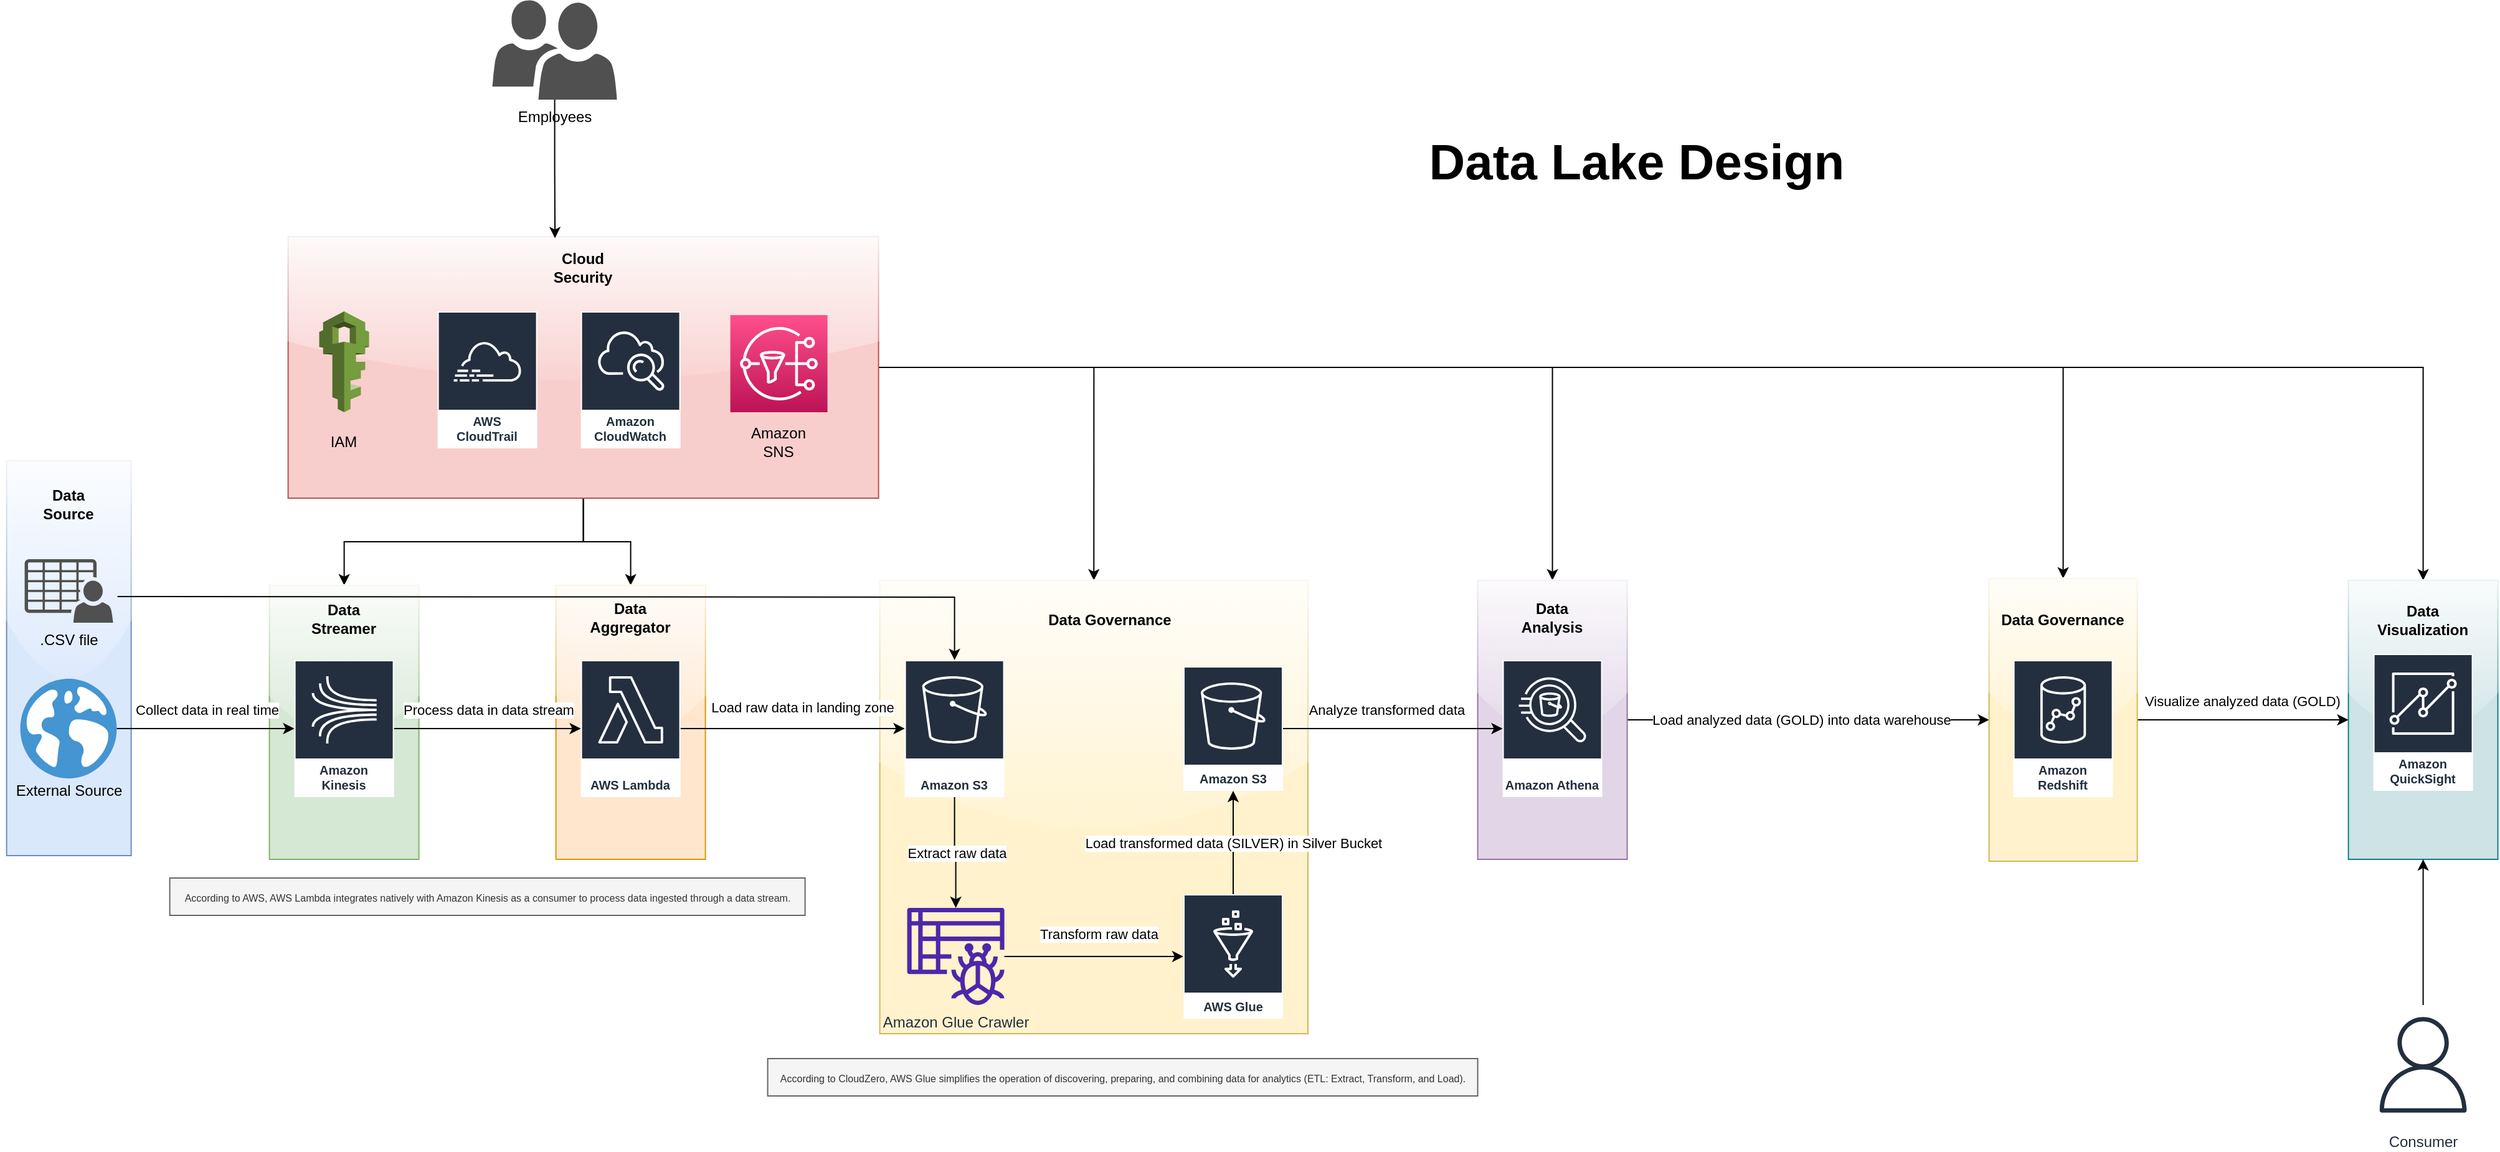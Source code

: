 <mxfile version="21.1.1" type="device" pages="2">
  <diagram id="YIPa2errtSvZ_nfrXcX-" name="Page-1">
    <mxGraphModel dx="1764" dy="1091" grid="1" gridSize="10" guides="1" tooltips="1" connect="1" arrows="1" fold="1" page="1" pageScale="1" pageWidth="1100" pageHeight="1700" background="none" math="0" shadow="0">
      <root>
        <mxCell id="0" />
        <mxCell id="1" parent="0" />
        <mxCell id="qylB5J43ioJ6EzCwsVwd-26" style="edgeStyle=orthogonalEdgeStyle;rounded=0;orthogonalLoop=1;jettySize=auto;html=1;entryX=0.5;entryY=0;entryDx=0;entryDy=0;" parent="1" source="qylB5J43ioJ6EzCwsVwd-24" target="qylB5J43ioJ6EzCwsVwd-4" edge="1">
          <mxGeometry relative="1" as="geometry" />
        </mxCell>
        <mxCell id="qylB5J43ioJ6EzCwsVwd-27" style="edgeStyle=orthogonalEdgeStyle;rounded=0;orthogonalLoop=1;jettySize=auto;html=1;entryX=0.5;entryY=0;entryDx=0;entryDy=0;" parent="1" source="qylB5J43ioJ6EzCwsVwd-24" target="qylB5J43ioJ6EzCwsVwd-2" edge="1">
          <mxGeometry relative="1" as="geometry" />
        </mxCell>
        <mxCell id="qylB5J43ioJ6EzCwsVwd-28" style="edgeStyle=orthogonalEdgeStyle;rounded=0;orthogonalLoop=1;jettySize=auto;html=1;exitX=1;exitY=0.5;exitDx=0;exitDy=0;entryX=0.5;entryY=0;entryDx=0;entryDy=0;" parent="1" source="qylB5J43ioJ6EzCwsVwd-24" target="qylB5J43ioJ6EzCwsVwd-16" edge="1">
          <mxGeometry relative="1" as="geometry" />
        </mxCell>
        <mxCell id="qylB5J43ioJ6EzCwsVwd-29" style="edgeStyle=orthogonalEdgeStyle;rounded=0;orthogonalLoop=1;jettySize=auto;html=1;exitX=1;exitY=0.5;exitDx=0;exitDy=0;entryX=0.5;entryY=0;entryDx=0;entryDy=0;" parent="1" source="qylB5J43ioJ6EzCwsVwd-24" target="qylB5J43ioJ6EzCwsVwd-18" edge="1">
          <mxGeometry relative="1" as="geometry" />
        </mxCell>
        <mxCell id="qylB5J43ioJ6EzCwsVwd-30" style="edgeStyle=orthogonalEdgeStyle;rounded=0;orthogonalLoop=1;jettySize=auto;html=1;exitX=1;exitY=0.5;exitDx=0;exitDy=0;entryX=0.5;entryY=0;entryDx=0;entryDy=0;" parent="1" source="qylB5J43ioJ6EzCwsVwd-24" target="qylB5J43ioJ6EzCwsVwd-20" edge="1">
          <mxGeometry relative="1" as="geometry" />
        </mxCell>
        <mxCell id="M2bKCPdlgEuILwGiyvzk-17" style="edgeStyle=orthogonalEdgeStyle;rounded=0;orthogonalLoop=1;jettySize=auto;html=1;exitX=1;exitY=0.5;exitDx=0;exitDy=0;entryX=0.5;entryY=0;entryDx=0;entryDy=0;" edge="1" parent="1" source="qylB5J43ioJ6EzCwsVwd-24" target="M2bKCPdlgEuILwGiyvzk-15">
          <mxGeometry relative="1" as="geometry" />
        </mxCell>
        <mxCell id="qylB5J43ioJ6EzCwsVwd-24" value="" style="rounded=0;whiteSpace=wrap;html=1;fillColor=#f8cecc;strokeColor=#b85450;glass=1;" parent="1" vertex="1">
          <mxGeometry x="341.3" y="460" width="474" height="210" as="geometry" />
        </mxCell>
        <mxCell id="qylB5J43ioJ6EzCwsVwd-20" value="" style="rounded=0;whiteSpace=wrap;html=1;fillColor=#CDE3E6;strokeColor=#0e8088;glass=1;" parent="1" vertex="1">
          <mxGeometry x="1995.3" y="736" width="120" height="224" as="geometry" />
        </mxCell>
        <mxCell id="M2bKCPdlgEuILwGiyvzk-19" style="edgeStyle=orthogonalEdgeStyle;rounded=0;orthogonalLoop=1;jettySize=auto;html=1;entryX=0;entryY=0.5;entryDx=0;entryDy=0;exitX=1;exitY=0.5;exitDx=0;exitDy=0;" edge="1" parent="1" source="qylB5J43ioJ6EzCwsVwd-18" target="M2bKCPdlgEuILwGiyvzk-15">
          <mxGeometry relative="1" as="geometry">
            <mxPoint x="1475.3" y="750" as="sourcePoint" />
          </mxGeometry>
        </mxCell>
        <mxCell id="M2bKCPdlgEuILwGiyvzk-20" value="Load analyzed data (GOLD) into data warehouse" style="edgeLabel;html=1;align=center;verticalAlign=middle;resizable=0;points=[];" vertex="1" connectable="0" parent="M2bKCPdlgEuILwGiyvzk-19">
          <mxGeometry x="-0.161" y="1" relative="1" as="geometry">
            <mxPoint x="17" y="1" as="offset" />
          </mxGeometry>
        </mxCell>
        <mxCell id="qylB5J43ioJ6EzCwsVwd-18" value="" style="rounded=0;whiteSpace=wrap;html=1;fillColor=#e1d5e7;strokeColor=#9673a6;glass=1;" parent="1" vertex="1">
          <mxGeometry x="1296.3" y="736" width="120" height="224" as="geometry" />
        </mxCell>
        <mxCell id="qylB5J43ioJ6EzCwsVwd-16" value="" style="rounded=0;whiteSpace=wrap;html=1;fillColor=#fff2cc;strokeColor=#d6b656;glass=1;" parent="1" vertex="1">
          <mxGeometry x="816.3" y="736" width="343.7" height="364" as="geometry" />
        </mxCell>
        <mxCell id="qylB5J43ioJ6EzCwsVwd-2" value="" style="rounded=0;whiteSpace=wrap;html=1;fillColor=#ffe6cc;strokeColor=#d79b00;glass=1;" parent="1" vertex="1">
          <mxGeometry x="556.3" y="740" width="120" height="220" as="geometry" />
        </mxCell>
        <mxCell id="qylB5J43ioJ6EzCwsVwd-4" value="" style="rounded=0;whiteSpace=wrap;html=1;fillColor=#d5e8d4;strokeColor=#82b366;glass=1;" parent="1" vertex="1">
          <mxGeometry x="326.3" y="740" width="120" height="220" as="geometry" />
        </mxCell>
        <mxCell id="qylB5J43ioJ6EzCwsVwd-6" value="" style="rounded=0;whiteSpace=wrap;html=1;glass=1;fillColor=#dae8fc;strokeColor=#6c8ebf;" parent="1" vertex="1">
          <mxGeometry x="115.3" y="640" width="100" height="317" as="geometry" />
        </mxCell>
        <mxCell id="02lZLyMtl6aPGszSBePG-54" style="edgeStyle=orthogonalEdgeStyle;rounded=0;orthogonalLoop=1;jettySize=auto;html=1;" parent="1" source="AV6chdXFAvIHWM2sQgtt-2" target="02lZLyMtl6aPGszSBePG-11" edge="1">
          <mxGeometry relative="1" as="geometry" />
        </mxCell>
        <mxCell id="02lZLyMtl6aPGszSBePG-55" value="Extract raw data" style="edgeLabel;html=1;align=center;verticalAlign=middle;resizable=0;points=[];" parent="02lZLyMtl6aPGszSBePG-54" vertex="1" connectable="0">
          <mxGeometry x="0.127" y="4" relative="1" as="geometry">
            <mxPoint x="-4" y="-5" as="offset" />
          </mxGeometry>
        </mxCell>
        <mxCell id="AV6chdXFAvIHWM2sQgtt-2" value="Amazon S3" style="sketch=0;outlineConnect=0;fontColor=#232F3E;gradientColor=none;strokeColor=#ffffff;fillColor=#232F3E;dashed=0;verticalLabelPosition=middle;verticalAlign=bottom;align=center;html=1;whiteSpace=wrap;fontSize=10;fontStyle=1;spacing=3;shape=mxgraph.aws4.productIcon;prIcon=mxgraph.aws4.s3;fontFamily=Helvetica;" parent="1" vertex="1">
          <mxGeometry x="836.3" y="800" width="80" height="110" as="geometry" />
        </mxCell>
        <mxCell id="02lZLyMtl6aPGszSBePG-40" style="edgeStyle=orthogonalEdgeStyle;rounded=0;orthogonalLoop=1;jettySize=auto;html=1;" parent="1" source="02lZLyMtl6aPGszSBePG-51" target="02lZLyMtl6aPGszSBePG-44" edge="1">
          <mxGeometry relative="1" as="geometry">
            <mxPoint x="215.3" y="841.5" as="sourcePoint" />
            <mxPoint x="396.3" y="841" as="targetPoint" />
          </mxGeometry>
        </mxCell>
        <mxCell id="02lZLyMtl6aPGszSBePG-41" value="Collect data in real time" style="edgeLabel;html=1;align=center;verticalAlign=middle;resizable=0;points=[];labelBackgroundColor=default;" parent="02lZLyMtl6aPGszSBePG-40" vertex="1" connectable="0">
          <mxGeometry x="-0.306" relative="1" as="geometry">
            <mxPoint x="23" y="-15" as="offset" />
          </mxGeometry>
        </mxCell>
        <mxCell id="02lZLyMtl6aPGszSBePG-2" value="External Source" style="text;html=1;align=center;verticalAlign=middle;resizable=0;points=[];autosize=1;strokeColor=none;fillColor=none;" parent="1" vertex="1">
          <mxGeometry x="110" y="890" width="110" height="30" as="geometry" />
        </mxCell>
        <mxCell id="02lZLyMtl6aPGszSBePG-20" value="" style="edgeStyle=orthogonalEdgeStyle;rounded=0;orthogonalLoop=1;jettySize=auto;html=1;" parent="1" source="02lZLyMtl6aPGszSBePG-11" target="02lZLyMtl6aPGszSBePG-15" edge="1">
          <mxGeometry relative="1" as="geometry">
            <mxPoint x="1313.3" y="969" as="targetPoint" />
          </mxGeometry>
        </mxCell>
        <mxCell id="02lZLyMtl6aPGszSBePG-56" value="Transform raw data" style="edgeLabel;html=1;align=center;verticalAlign=middle;resizable=0;points=[];" parent="02lZLyMtl6aPGszSBePG-20" vertex="1" connectable="0">
          <mxGeometry x="-0.271" y="-1" relative="1" as="geometry">
            <mxPoint x="23" y="-19" as="offset" />
          </mxGeometry>
        </mxCell>
        <mxCell id="02lZLyMtl6aPGszSBePG-11" value="Amazon Glue Crawler" style="sketch=0;outlineConnect=0;fontColor=#232F3E;gradientColor=none;fillColor=#4D27AA;strokeColor=none;dashed=0;verticalLabelPosition=bottom;verticalAlign=top;align=center;html=1;fontSize=12;fontStyle=0;aspect=fixed;pointerEvents=1;shape=mxgraph.aws4.glue_crawlers;" parent="1" vertex="1">
          <mxGeometry x="838.3" y="999" width="78" height="78" as="geometry" />
        </mxCell>
        <mxCell id="02lZLyMtl6aPGszSBePG-57" value="Load transformed data (SILVER) in Silver Bucket" style="edgeStyle=orthogonalEdgeStyle;rounded=0;orthogonalLoop=1;jettySize=auto;html=1;" parent="1" source="02lZLyMtl6aPGszSBePG-15" target="M2bKCPdlgEuILwGiyvzk-14" edge="1">
          <mxGeometry relative="1" as="geometry">
            <mxPoint x="1126.3" y="910" as="targetPoint" />
          </mxGeometry>
        </mxCell>
        <mxCell id="02lZLyMtl6aPGszSBePG-15" value="AWS Glue" style="sketch=0;outlineConnect=0;fontColor=#232F3E;gradientColor=none;strokeColor=#ffffff;fillColor=#232F3E;dashed=0;verticalLabelPosition=middle;verticalAlign=bottom;align=center;html=1;whiteSpace=wrap;fontSize=10;fontStyle=1;spacing=3;shape=mxgraph.aws4.productIcon;prIcon=mxgraph.aws4.glue;" parent="1" vertex="1">
          <mxGeometry x="1060" y="988" width="80" height="100" as="geometry" />
        </mxCell>
        <mxCell id="02lZLyMtl6aPGszSBePG-60" style="edgeStyle=orthogonalEdgeStyle;rounded=0;orthogonalLoop=1;jettySize=auto;html=1;exitX=1;exitY=0.5;exitDx=0;exitDy=0;entryX=0;entryY=0.5;entryDx=0;entryDy=0;" parent="1" source="M2bKCPdlgEuILwGiyvzk-15" target="qylB5J43ioJ6EzCwsVwd-20" edge="1">
          <mxGeometry relative="1" as="geometry">
            <mxPoint x="1545.3" y="855" as="sourcePoint" />
            <mxPoint x="1985.3" y="855" as="targetPoint" />
          </mxGeometry>
        </mxCell>
        <mxCell id="02lZLyMtl6aPGszSBePG-61" value="Visualize analyzed data (GOLD)" style="edgeLabel;html=1;align=center;verticalAlign=middle;resizable=0;points=[];" parent="02lZLyMtl6aPGszSBePG-60" vertex="1" connectable="0">
          <mxGeometry x="-0.158" y="3" relative="1" as="geometry">
            <mxPoint x="12" y="-12" as="offset" />
          </mxGeometry>
        </mxCell>
        <mxCell id="02lZLyMtl6aPGszSBePG-17" value="Amazon Athena" style="sketch=0;outlineConnect=0;fontColor=#232F3E;gradientColor=none;strokeColor=#ffffff;fillColor=#232F3E;dashed=0;verticalLabelPosition=middle;verticalAlign=bottom;align=center;html=1;whiteSpace=wrap;fontSize=10;fontStyle=1;spacing=3;shape=mxgraph.aws4.productIcon;prIcon=mxgraph.aws4.athena;" parent="1" vertex="1">
          <mxGeometry x="1316.3" y="800" width="80" height="110" as="geometry" />
        </mxCell>
        <mxCell id="02lZLyMtl6aPGszSBePG-21" value="Amazon QuickSight" style="sketch=0;outlineConnect=0;fontColor=#232F3E;gradientColor=none;strokeColor=#ffffff;fillColor=#232F3E;dashed=0;verticalLabelPosition=middle;verticalAlign=bottom;align=center;html=1;whiteSpace=wrap;fontSize=10;fontStyle=1;spacing=3;shape=mxgraph.aws4.productIcon;prIcon=mxgraph.aws4.quicksight;" parent="1" vertex="1">
          <mxGeometry x="2015.3" y="795" width="80" height="110" as="geometry" />
        </mxCell>
        <mxCell id="02lZLyMtl6aPGszSBePG-58" style="edgeStyle=orthogonalEdgeStyle;rounded=0;orthogonalLoop=1;jettySize=auto;html=1;" parent="1" source="M2bKCPdlgEuILwGiyvzk-14" target="02lZLyMtl6aPGszSBePG-17" edge="1">
          <mxGeometry relative="1" as="geometry">
            <mxPoint x="1165.3" y="855" as="sourcePoint" />
          </mxGeometry>
        </mxCell>
        <mxCell id="02lZLyMtl6aPGszSBePG-59" value="Analyze transformed data" style="edgeLabel;html=1;align=center;verticalAlign=middle;resizable=0;points=[];" parent="02lZLyMtl6aPGszSBePG-58" vertex="1" connectable="0">
          <mxGeometry x="-0.23" y="5" relative="1" as="geometry">
            <mxPoint x="15" y="-10" as="offset" />
          </mxGeometry>
        </mxCell>
        <mxCell id="02lZLyMtl6aPGszSBePG-27" value="AWS&#xa;CloudTrail" style="sketch=0;outlineConnect=0;fontColor=#232F3E;gradientColor=none;strokeColor=#ffffff;fillColor=#232F3E;dashed=0;verticalLabelPosition=middle;verticalAlign=bottom;align=center;html=1;whiteSpace=wrap;fontSize=10;fontStyle=1;spacing=3;shape=mxgraph.aws4.productIcon;prIcon=mxgraph.aws4.cloudtrail;" parent="1" vertex="1">
          <mxGeometry x="461.3" y="520" width="80" height="110" as="geometry" />
        </mxCell>
        <mxCell id="02lZLyMtl6aPGszSBePG-28" value="" style="outlineConnect=0;dashed=0;verticalLabelPosition=bottom;verticalAlign=top;align=center;html=1;shape=mxgraph.aws3.iam;fillColor=#759C3E;gradientColor=none;" parent="1" vertex="1">
          <mxGeometry x="366.3" y="520" width="40" height="81" as="geometry" />
        </mxCell>
        <mxCell id="02lZLyMtl6aPGszSBePG-47" style="edgeStyle=orthogonalEdgeStyle;rounded=0;orthogonalLoop=1;jettySize=auto;html=1;" parent="1" source="02lZLyMtl6aPGszSBePG-44" target="02lZLyMtl6aPGszSBePG-46" edge="1">
          <mxGeometry relative="1" as="geometry" />
        </mxCell>
        <mxCell id="02lZLyMtl6aPGszSBePG-48" value="Process data in data stream" style="edgeLabel;html=1;align=center;verticalAlign=middle;resizable=0;points=[];labelBackgroundColor=default;" parent="02lZLyMtl6aPGszSBePG-47" vertex="1" connectable="0">
          <mxGeometry x="-0.282" y="4" relative="1" as="geometry">
            <mxPoint x="21" y="-11" as="offset" />
          </mxGeometry>
        </mxCell>
        <mxCell id="02lZLyMtl6aPGszSBePG-44" value="Amazon Kinesis" style="sketch=0;outlineConnect=0;fontColor=#232F3E;gradientColor=none;strokeColor=#ffffff;fillColor=#232F3E;dashed=0;verticalLabelPosition=middle;verticalAlign=bottom;align=center;html=1;whiteSpace=wrap;fontSize=10;fontStyle=1;spacing=3;shape=mxgraph.aws4.productIcon;prIcon=mxgraph.aws4.kinesis;" parent="1" vertex="1">
          <mxGeometry x="346.3" y="800" width="80" height="110" as="geometry" />
        </mxCell>
        <mxCell id="qylB5J43ioJ6EzCwsVwd-13" style="edgeStyle=orthogonalEdgeStyle;rounded=0;orthogonalLoop=1;jettySize=auto;html=1;" parent="1" source="02lZLyMtl6aPGszSBePG-46" target="AV6chdXFAvIHWM2sQgtt-2" edge="1">
          <mxGeometry relative="1" as="geometry" />
        </mxCell>
        <mxCell id="02lZLyMtl6aPGszSBePG-46" value="AWS Lambda" style="sketch=0;outlineConnect=0;fontColor=#232F3E;gradientColor=none;strokeColor=#ffffff;fillColor=#232F3E;dashed=0;verticalLabelPosition=middle;verticalAlign=bottom;align=center;html=1;whiteSpace=wrap;fontSize=10;fontStyle=1;spacing=3;shape=mxgraph.aws4.productIcon;prIcon=mxgraph.aws4.lambda;" parent="1" vertex="1">
          <mxGeometry x="576.3" y="800" width="80" height="110" as="geometry" />
        </mxCell>
        <mxCell id="02lZLyMtl6aPGszSBePG-49" value="&lt;font style=&quot;font-size: 8px;&quot;&gt;According to AWS, AWS Lambda integrates natively with Amazon Kinesis as a consumer to process data ingested through a data stream.&lt;/font&gt;" style="text;html=1;align=center;verticalAlign=middle;resizable=0;points=[];autosize=1;fillColor=#f5f5f5;fontColor=#333333;strokeColor=#666666;" parent="1" vertex="1">
          <mxGeometry x="246.3" y="975" width="510" height="30" as="geometry" />
        </mxCell>
        <mxCell id="02lZLyMtl6aPGszSBePG-51" value="" style="shadow=0;dashed=0;html=1;strokeColor=none;fillColor=#4495D1;labelPosition=center;verticalLabelPosition=bottom;verticalAlign=top;align=center;outlineConnect=0;shape=mxgraph.veeam.globe;" parent="1" vertex="1">
          <mxGeometry x="126.3" y="815" width="77.4" height="80" as="geometry" />
        </mxCell>
        <mxCell id="02lZLyMtl6aPGszSBePG-62" value="Amazon CloudWatch" style="sketch=0;outlineConnect=0;fontColor=#232F3E;gradientColor=none;strokeColor=#ffffff;fillColor=#232F3E;dashed=0;verticalLabelPosition=middle;verticalAlign=bottom;align=center;html=1;whiteSpace=wrap;fontSize=10;fontStyle=1;spacing=3;shape=mxgraph.aws4.productIcon;prIcon=mxgraph.aws4.cloudwatch;" parent="1" vertex="1">
          <mxGeometry x="576.3" y="520" width="80" height="110" as="geometry" />
        </mxCell>
        <mxCell id="02lZLyMtl6aPGszSBePG-63" value="" style="sketch=0;points=[[0,0,0],[0.25,0,0],[0.5,0,0],[0.75,0,0],[1,0,0],[0,1,0],[0.25,1,0],[0.5,1,0],[0.75,1,0],[1,1,0],[0,0.25,0],[0,0.5,0],[0,0.75,0],[1,0.25,0],[1,0.5,0],[1,0.75,0]];outlineConnect=0;fontColor=#232F3E;gradientColor=#FF4F8B;gradientDirection=north;fillColor=#BC1356;strokeColor=#ffffff;dashed=0;verticalLabelPosition=bottom;verticalAlign=top;align=center;html=1;fontSize=12;fontStyle=0;aspect=fixed;shape=mxgraph.aws4.resourceIcon;resIcon=mxgraph.aws4.sns;" parent="1" vertex="1">
          <mxGeometry x="696.3" y="523" width="78" height="78" as="geometry" />
        </mxCell>
        <mxCell id="02lZLyMtl6aPGszSBePG-64" value="&lt;font style=&quot;font-size: 8px;&quot;&gt;According to CloudZero, AWS Glue simplifies the operation of discovering, preparing, and combining data for analytics (ETL: Extract, Transform, and Load).&lt;/font&gt;" style="text;html=1;align=center;verticalAlign=middle;resizable=0;points=[];autosize=1;fillColor=#f5f5f5;fontColor=#333333;strokeColor=#666666;" parent="1" vertex="1">
          <mxGeometry x="726.3" y="1120" width="570" height="30" as="geometry" />
        </mxCell>
        <mxCell id="qylB5J43ioJ6EzCwsVwd-7" value="&lt;b&gt;Data Source&lt;/b&gt;" style="text;html=1;strokeColor=none;fillColor=none;align=center;verticalAlign=middle;whiteSpace=wrap;rounded=0;" parent="1" vertex="1">
          <mxGeometry x="135" y="660" width="60" height="30" as="geometry" />
        </mxCell>
        <mxCell id="qylB5J43ioJ6EzCwsVwd-9" value="&lt;b&gt;Data Streamer&lt;/b&gt;" style="text;html=1;strokeColor=none;fillColor=none;align=center;verticalAlign=middle;whiteSpace=wrap;rounded=0;" parent="1" vertex="1">
          <mxGeometry x="356.3" y="752" width="60" height="30" as="geometry" />
        </mxCell>
        <mxCell id="qylB5J43ioJ6EzCwsVwd-10" value="&lt;b&gt;Data Aggregator&lt;/b&gt;" style="text;html=1;strokeColor=none;fillColor=none;align=center;verticalAlign=middle;whiteSpace=wrap;rounded=0;" parent="1" vertex="1">
          <mxGeometry x="586.3" y="751" width="60" height="30" as="geometry" />
        </mxCell>
        <mxCell id="qylB5J43ioJ6EzCwsVwd-15" value="Load raw data in landing zone" style="edgeLabel;html=1;align=center;verticalAlign=middle;resizable=0;points=[];labelBackgroundColor=default;" parent="1" vertex="1" connectable="0">
          <mxGeometry x="756.298" y="840" as="geometry">
            <mxPoint x="-3" y="-2" as="offset" />
          </mxGeometry>
        </mxCell>
        <mxCell id="qylB5J43ioJ6EzCwsVwd-17" value="&lt;b&gt;Data&amp;nbsp;Governance&lt;/b&gt;" style="text;html=1;strokeColor=none;fillColor=none;align=center;verticalAlign=middle;whiteSpace=wrap;rounded=0;" parent="1" vertex="1">
          <mxGeometry x="971.3" y="753" width="60" height="30" as="geometry" />
        </mxCell>
        <mxCell id="qylB5J43ioJ6EzCwsVwd-19" value="&lt;b&gt;Data Analysis&lt;/b&gt;" style="text;html=1;strokeColor=none;fillColor=none;align=center;verticalAlign=middle;whiteSpace=wrap;rounded=0;" parent="1" vertex="1">
          <mxGeometry x="1326.3" y="751" width="60" height="30" as="geometry" />
        </mxCell>
        <mxCell id="qylB5J43ioJ6EzCwsVwd-21" value="&lt;b&gt;Data Visualization&lt;/b&gt;" style="text;html=1;strokeColor=none;fillColor=none;align=center;verticalAlign=middle;whiteSpace=wrap;rounded=0;" parent="1" vertex="1">
          <mxGeometry x="2025.3" y="753" width="60" height="30" as="geometry" />
        </mxCell>
        <mxCell id="qylB5J43ioJ6EzCwsVwd-25" value="&lt;b&gt;Cloud Security&lt;/b&gt;" style="text;html=1;strokeColor=none;fillColor=none;align=center;verticalAlign=middle;whiteSpace=wrap;rounded=0;" parent="1" vertex="1">
          <mxGeometry x="548.3" y="470" width="60" height="30" as="geometry" />
        </mxCell>
        <mxCell id="qylB5J43ioJ6EzCwsVwd-31" value="IAM" style="text;html=1;strokeColor=none;fillColor=none;align=center;verticalAlign=middle;whiteSpace=wrap;rounded=0;" parent="1" vertex="1">
          <mxGeometry x="356.3" y="610" width="60" height="30" as="geometry" />
        </mxCell>
        <mxCell id="qylB5J43ioJ6EzCwsVwd-32" value="Amazon SNS" style="text;html=1;strokeColor=none;fillColor=none;align=center;verticalAlign=middle;whiteSpace=wrap;rounded=0;" parent="1" vertex="1">
          <mxGeometry x="705.3" y="610" width="60" height="30" as="geometry" />
        </mxCell>
        <mxCell id="qylB5J43ioJ6EzCwsVwd-33" value="&lt;h1&gt;&lt;font style=&quot;font-size: 40px;&quot;&gt;Data Lake Design&lt;/font&gt;&lt;/h1&gt;" style="text;html=1;strokeColor=none;fillColor=none;spacing=5;spacingTop=-20;whiteSpace=wrap;overflow=hidden;rounded=0;align=center;" parent="1" vertex="1">
          <mxGeometry x="1202.3" y="370" width="444" height="120" as="geometry" />
        </mxCell>
        <mxCell id="M2bKCPdlgEuILwGiyvzk-2" style="edgeStyle=orthogonalEdgeStyle;rounded=0;orthogonalLoop=1;jettySize=auto;html=1;" edge="1" parent="1" source="M2bKCPdlgEuILwGiyvzk-1" target="qylB5J43ioJ6EzCwsVwd-20">
          <mxGeometry relative="1" as="geometry" />
        </mxCell>
        <mxCell id="M2bKCPdlgEuILwGiyvzk-1" value="Consumer" style="sketch=0;outlineConnect=0;fontColor=#232F3E;gradientColor=none;strokeColor=#232F3E;fillColor=#ffffff;dashed=0;verticalLabelPosition=bottom;verticalAlign=top;align=center;html=1;fontSize=12;fontStyle=0;aspect=fixed;shape=mxgraph.aws4.resourceIcon;resIcon=mxgraph.aws4.user;" vertex="1" parent="1">
          <mxGeometry x="2007.3" y="1077" width="96" height="96" as="geometry" />
        </mxCell>
        <mxCell id="M2bKCPdlgEuILwGiyvzk-4" style="edgeStyle=orthogonalEdgeStyle;rounded=0;orthogonalLoop=1;jettySize=auto;html=1;exitX=0.5;exitY=1;exitDx=0;exitDy=0;exitPerimeter=0;entryX=0.452;entryY=0.006;entryDx=0;entryDy=0;entryPerimeter=0;" edge="1" parent="1" source="M2bKCPdlgEuILwGiyvzk-3" target="qylB5J43ioJ6EzCwsVwd-24">
          <mxGeometry relative="1" as="geometry" />
        </mxCell>
        <mxCell id="M2bKCPdlgEuILwGiyvzk-3" value="Employees" style="sketch=0;pointerEvents=1;shadow=0;dashed=0;html=1;strokeColor=none;labelPosition=center;verticalLabelPosition=bottom;verticalAlign=top;align=center;fillColor=#505050;shape=mxgraph.mscae.intune.user_group" vertex="1" parent="1">
          <mxGeometry x="505.3" y="270" width="100" height="80" as="geometry" />
        </mxCell>
        <mxCell id="M2bKCPdlgEuILwGiyvzk-7" style="edgeStyle=orthogonalEdgeStyle;rounded=0;orthogonalLoop=1;jettySize=auto;html=1;" edge="1" parent="1" target="AV6chdXFAvIHWM2sQgtt-2">
          <mxGeometry relative="1" as="geometry">
            <mxPoint x="204.3" y="749" as="sourcePoint" />
          </mxGeometry>
        </mxCell>
        <mxCell id="M2bKCPdlgEuILwGiyvzk-8" value=".CSV file" style="sketch=0;pointerEvents=1;shadow=0;dashed=0;html=1;strokeColor=none;fillColor=#505050;labelPosition=center;verticalLabelPosition=bottom;verticalAlign=top;outlineConnect=0;align=center;shape=mxgraph.office.users.csv_file;" vertex="1" parent="1">
          <mxGeometry x="129.8" y="719" width="71" height="51" as="geometry" />
        </mxCell>
        <mxCell id="M2bKCPdlgEuILwGiyvzk-14" value="Amazon S3" style="sketch=0;outlineConnect=0;fontColor=#232F3E;gradientColor=none;strokeColor=#ffffff;fillColor=#232F3E;dashed=0;verticalLabelPosition=middle;verticalAlign=bottom;align=center;html=1;whiteSpace=wrap;fontSize=10;fontStyle=1;spacing=3;shape=mxgraph.aws4.productIcon;prIcon=mxgraph.aws4.s3;" vertex="1" parent="1">
          <mxGeometry x="1060" y="805" width="80" height="100" as="geometry" />
        </mxCell>
        <mxCell id="M2bKCPdlgEuILwGiyvzk-15" value="" style="rounded=0;whiteSpace=wrap;html=1;fillColor=#fff2cc;strokeColor=#d6b656;glass=1;" vertex="1" parent="1">
          <mxGeometry x="1706.8" y="734.5" width="119" height="227" as="geometry" />
        </mxCell>
        <mxCell id="M2bKCPdlgEuILwGiyvzk-16" value="&lt;b&gt;Data&amp;nbsp;Governance&lt;/b&gt;" style="text;html=1;strokeColor=none;fillColor=none;align=center;verticalAlign=middle;whiteSpace=wrap;rounded=0;" vertex="1" parent="1">
          <mxGeometry x="1736.3" y="753" width="60" height="30" as="geometry" />
        </mxCell>
        <mxCell id="M2bKCPdlgEuILwGiyvzk-18" value="Amazon Redshift" style="sketch=0;outlineConnect=0;fontColor=#232F3E;gradientColor=none;strokeColor=#ffffff;fillColor=#232F3E;dashed=0;verticalLabelPosition=middle;verticalAlign=bottom;align=center;html=1;whiteSpace=wrap;fontSize=10;fontStyle=1;spacing=3;shape=mxgraph.aws4.productIcon;prIcon=mxgraph.aws4.redshift;" vertex="1" parent="1">
          <mxGeometry x="1726.3" y="800" width="80" height="110" as="geometry" />
        </mxCell>
      </root>
    </mxGraphModel>
  </diagram>
  <diagram id="6f7JOciFy3MY2vURaIDj" name="Page-2">
    <mxGraphModel dx="794" dy="491" grid="1" gridSize="10" guides="1" tooltips="1" connect="1" arrows="1" fold="1" page="1" pageScale="1" pageWidth="3300" pageHeight="4681" math="0" shadow="0">
      <root>
        <mxCell id="0" />
        <mxCell id="1" parent="0" />
      </root>
    </mxGraphModel>
  </diagram>
</mxfile>
